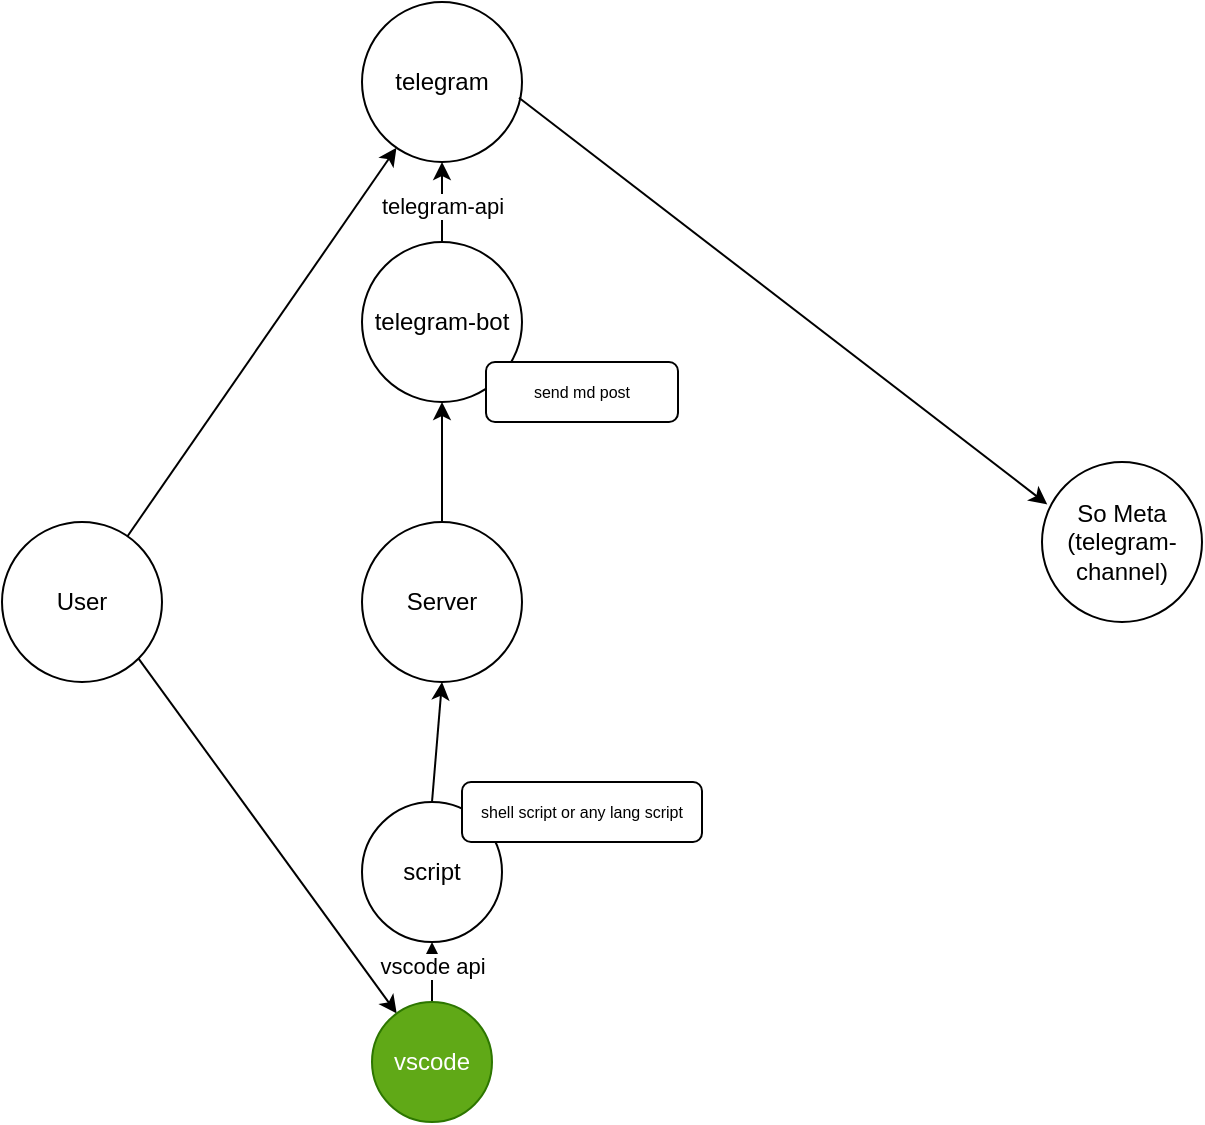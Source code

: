<mxfile>
    <diagram id="W1Gx5pmjfFB0pCHRWF82" name="Page-1">
        <mxGraphModel dx="658" dy="485" grid="1" gridSize="10" guides="1" tooltips="1" connect="1" arrows="1" fold="1" page="1" pageScale="1" pageWidth="827" pageHeight="1169" math="0" shadow="0">
            <root>
                <mxCell id="0"/>
                <mxCell id="1" parent="0"/>
                <mxCell id="15" style="edgeStyle=none;html=1;exitX=1;exitY=1;exitDx=0;exitDy=0;" parent="1" source="2" target="4" edge="1">
                    <mxGeometry relative="1" as="geometry"/>
                </mxCell>
                <mxCell id="16" style="edgeStyle=none;html=1;" parent="1" source="2" target="3" edge="1">
                    <mxGeometry relative="1" as="geometry"/>
                </mxCell>
                <mxCell id="2" value="User" style="ellipse;whiteSpace=wrap;html=1;aspect=fixed;" parent="1" vertex="1">
                    <mxGeometry x="70" y="370" width="80" height="80" as="geometry"/>
                </mxCell>
                <mxCell id="3" value="telegram" style="ellipse;whiteSpace=wrap;html=1;aspect=fixed;" parent="1" vertex="1">
                    <mxGeometry x="250" y="110" width="80" height="80" as="geometry"/>
                </mxCell>
                <mxCell id="21" style="edgeStyle=none;html=1;" parent="1" source="4" target="20" edge="1">
                    <mxGeometry relative="1" as="geometry"/>
                </mxCell>
                <mxCell id="22" value="vscode api&lt;br&gt;" style="edgeLabel;html=1;align=center;verticalAlign=middle;resizable=0;points=[];" parent="21" vertex="1" connectable="0">
                    <mxGeometry x="0.209" relative="1" as="geometry">
                        <mxPoint as="offset"/>
                    </mxGeometry>
                </mxCell>
                <mxCell id="4" value="vscode" style="ellipse;whiteSpace=wrap;html=1;aspect=fixed;fillColor=#60a917;strokeColor=#2D7600;fontColor=#ffffff;" parent="1" vertex="1">
                    <mxGeometry x="255" y="610" width="60" height="60" as="geometry"/>
                </mxCell>
                <mxCell id="17" style="edgeStyle=none;html=1;" parent="1" source="5" target="3" edge="1">
                    <mxGeometry relative="1" as="geometry"/>
                </mxCell>
                <mxCell id="19" value="telegram-api" style="edgeLabel;html=1;align=center;verticalAlign=middle;resizable=0;points=[];" parent="17" vertex="1" connectable="0">
                    <mxGeometry x="-0.08" relative="1" as="geometry">
                        <mxPoint as="offset"/>
                    </mxGeometry>
                </mxCell>
                <mxCell id="5" value="telegram-bot" style="ellipse;whiteSpace=wrap;html=1;aspect=fixed;" parent="1" vertex="1">
                    <mxGeometry x="250" y="230" width="80" height="80" as="geometry"/>
                </mxCell>
                <mxCell id="7" value="So Meta&lt;br&gt;(telegram-channel)" style="ellipse;whiteSpace=wrap;html=1;aspect=fixed;" parent="1" vertex="1">
                    <mxGeometry x="590" y="340" width="80" height="80" as="geometry"/>
                </mxCell>
                <mxCell id="10" value="" style="endArrow=classic;html=1;exitX=0.981;exitY=0.598;exitDx=0;exitDy=0;exitPerimeter=0;entryX=0.033;entryY=0.265;entryDx=0;entryDy=0;entryPerimeter=0;" parent="1" source="3" target="7" edge="1">
                    <mxGeometry width="50" height="50" relative="1" as="geometry">
                        <mxPoint x="460" y="400" as="sourcePoint"/>
                        <mxPoint x="510" y="350" as="targetPoint"/>
                    </mxGeometry>
                </mxCell>
                <mxCell id="28" style="edgeStyle=none;html=1;exitX=0.5;exitY=0;exitDx=0;exitDy=0;entryX=0.5;entryY=1;entryDx=0;entryDy=0;" edge="1" parent="1" source="20" target="27">
                    <mxGeometry relative="1" as="geometry"/>
                </mxCell>
                <mxCell id="20" value="script" style="ellipse;whiteSpace=wrap;html=1;" parent="1" vertex="1">
                    <mxGeometry x="250" y="510" width="70" height="70" as="geometry"/>
                </mxCell>
                <mxCell id="25" value="&lt;font style=&quot;font-size: 8px&quot;&gt;shell script or any lang script&lt;/font&gt;" style="rounded=1;whiteSpace=wrap;html=1;verticalAlign=top;horizontal=1;" parent="1" vertex="1">
                    <mxGeometry x="300" y="500" width="120" height="30" as="geometry"/>
                </mxCell>
                <mxCell id="26" value="&lt;font style=&quot;font-size: 8px&quot;&gt;send md post&lt;/font&gt;" style="rounded=1;whiteSpace=wrap;html=1;verticalAlign=top;horizontal=1;" parent="1" vertex="1">
                    <mxGeometry x="312" y="290" width="96" height="30" as="geometry"/>
                </mxCell>
                <mxCell id="29" style="edgeStyle=none;html=1;exitX=0.5;exitY=0;exitDx=0;exitDy=0;" edge="1" parent="1" source="27" target="5">
                    <mxGeometry relative="1" as="geometry"/>
                </mxCell>
                <mxCell id="27" value="Server" style="ellipse;whiteSpace=wrap;html=1;aspect=fixed;" vertex="1" parent="1">
                    <mxGeometry x="250" y="370" width="80" height="80" as="geometry"/>
                </mxCell>
            </root>
        </mxGraphModel>
    </diagram>
</mxfile>